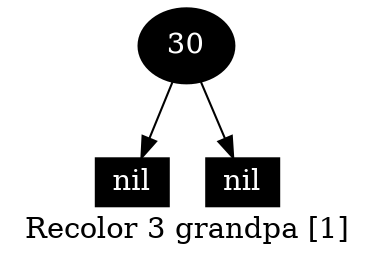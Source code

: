 digraph G {
    label="Recolor 3 grandpa [1]";
    node [width=0.5,fontcolor=white,style=filled];
    30 [fillcolor=black]
    30 -> NULLl30
    NULLl30 [label="nil",width=0.3,height=0.2,shape=box,fillcolor=black]
    30 -> NULLr30
    NULLr30 [label="nil",width=0.3,height=0.2,shape=box,fillcolor=black]
}
